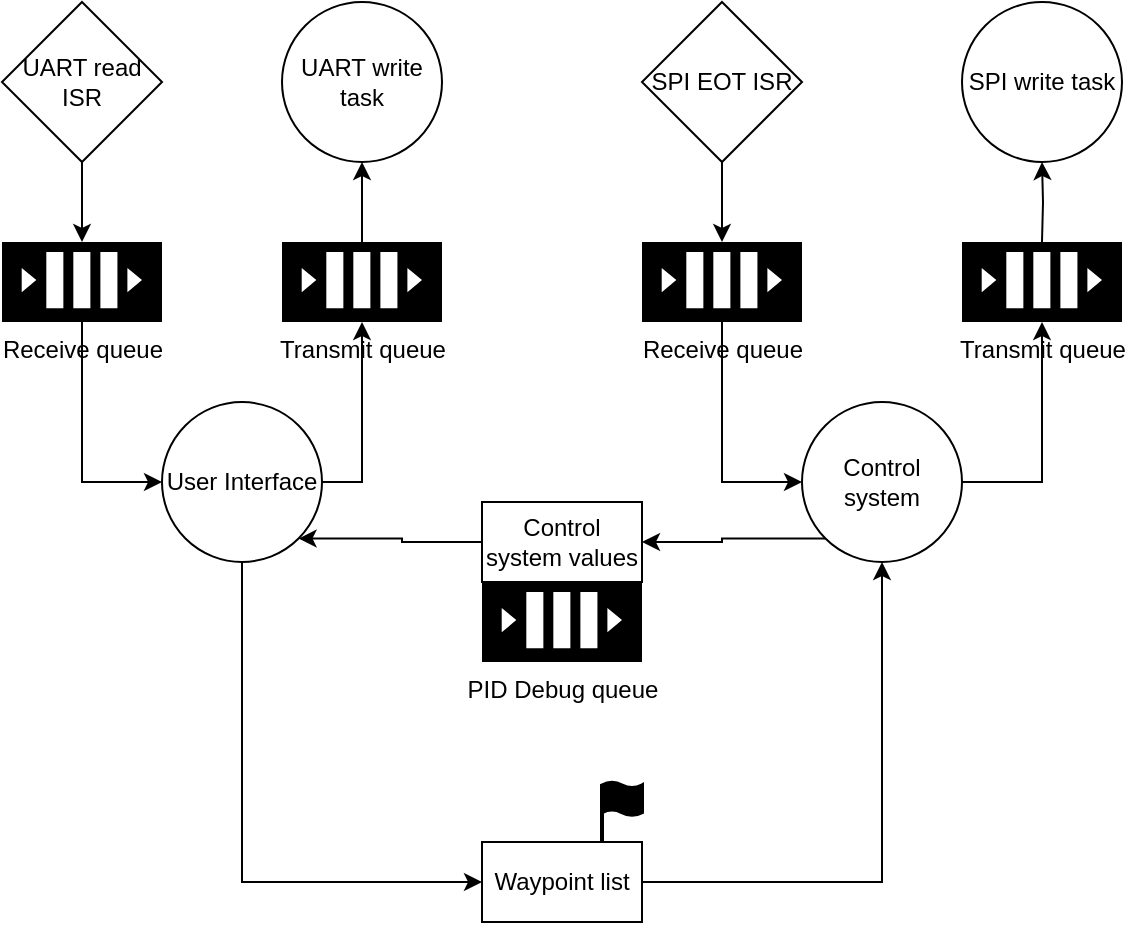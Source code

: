 <mxfile version="14.4.3" type="device"><diagram id="cHEMKnrg96ON_sAFA7hZ" name="Page-1"><mxGraphModel dx="1422" dy="843" grid="1" gridSize="10" guides="1" tooltips="1" connect="1" arrows="1" fold="1" page="1" pageScale="1" pageWidth="827" pageHeight="1169" math="0" shadow="0"><root><mxCell id="0"/><mxCell id="1" parent="0"/><mxCell id="BFLCeElh9xtPwflNC6KJ-11" value="UART write task" style="ellipse;whiteSpace=wrap;html=1;aspect=fixed;" parent="1" vertex="1"><mxGeometry x="260" y="40" width="80" height="80" as="geometry"/></mxCell><mxCell id="BFLCeElh9xtPwflNC6KJ-15" style="edgeStyle=orthogonalEdgeStyle;rounded=0;orthogonalLoop=1;jettySize=auto;html=1;entryX=0.5;entryY=1;entryDx=0;entryDy=0;" parent="1" source="BFLCeElh9xtPwflNC6KJ-12" target="BFLCeElh9xtPwflNC6KJ-11" edge="1"><mxGeometry relative="1" as="geometry"><mxPoint x="160" y="90" as="targetPoint"/></mxGeometry></mxCell><mxCell id="BFLCeElh9xtPwflNC6KJ-12" value="Transmit queue" style="outlineConnect=0;dashed=0;verticalLabelPosition=bottom;verticalAlign=top;align=center;html=1;shape=mxgraph.aws3.queue;gradientColor=none;fillColor=#000000;" parent="1" vertex="1"><mxGeometry x="260" y="160" width="80" height="40" as="geometry"/></mxCell><mxCell id="BFLCeElh9xtPwflNC6KJ-67" style="edgeStyle=orthogonalEdgeStyle;rounded=0;orthogonalLoop=1;jettySize=auto;html=1;entryX=0;entryY=0.5;entryDx=0;entryDy=0;startArrow=none;startFill=0;" parent="1" source="BFLCeElh9xtPwflNC6KJ-13" target="BFLCeElh9xtPwflNC6KJ-25" edge="1"><mxGeometry relative="1" as="geometry"/></mxCell><mxCell id="BFLCeElh9xtPwflNC6KJ-13" value="Receive queue" style="outlineConnect=0;dashed=0;verticalLabelPosition=bottom;verticalAlign=top;align=center;html=1;shape=mxgraph.aws3.queue;gradientColor=none;fillColor=#000000;" parent="1" vertex="1"><mxGeometry x="120" y="160" width="80" height="40" as="geometry"/></mxCell><mxCell id="BFLCeElh9xtPwflNC6KJ-66" style="edgeStyle=orthogonalEdgeStyle;rounded=0;orthogonalLoop=1;jettySize=auto;html=1;entryX=0.5;entryY=1;entryDx=0;entryDy=0;entryPerimeter=0;startArrow=none;startFill=0;" parent="1" source="BFLCeElh9xtPwflNC6KJ-25" target="BFLCeElh9xtPwflNC6KJ-12" edge="1"><mxGeometry relative="1" as="geometry"><Array as="points"><mxPoint x="300" y="280"/></Array></mxGeometry></mxCell><mxCell id="OzPu6DHRLQzkbLtdP3_L-1" style="edgeStyle=orthogonalEdgeStyle;rounded=0;orthogonalLoop=1;jettySize=auto;html=1;entryX=0;entryY=0.5;entryDx=0;entryDy=0;" edge="1" parent="1" source="BFLCeElh9xtPwflNC6KJ-25" target="BFLCeElh9xtPwflNC6KJ-47"><mxGeometry relative="1" as="geometry"><Array as="points"><mxPoint x="240" y="480"/></Array></mxGeometry></mxCell><mxCell id="BFLCeElh9xtPwflNC6KJ-25" value="User Interface" style="ellipse;whiteSpace=wrap;html=1;aspect=fixed;strokeColor=#000000;fillColor=#FFFFFF;" parent="1" vertex="1"><mxGeometry x="200" y="240" width="80" height="80" as="geometry"/></mxCell><mxCell id="BFLCeElh9xtPwflNC6KJ-44" style="edgeStyle=orthogonalEdgeStyle;rounded=0;orthogonalLoop=1;jettySize=auto;html=1;entryX=0.5;entryY=1;entryDx=0;entryDy=0;startArrow=none;startFill=0;" parent="1" source="BFLCeElh9xtPwflNC6KJ-28" edge="1"><mxGeometry relative="1" as="geometry"><Array as="points"><mxPoint x="640" y="280"/></Array><mxPoint x="640" y="200" as="targetPoint"/></mxGeometry></mxCell><mxCell id="BFLCeElh9xtPwflNC6KJ-60" style="edgeStyle=orthogonalEdgeStyle;rounded=0;orthogonalLoop=1;jettySize=auto;html=1;exitX=0;exitY=1;exitDx=0;exitDy=0;entryX=1;entryY=0.5;entryDx=0;entryDy=0;startArrow=none;startFill=0;" parent="1" source="BFLCeElh9xtPwflNC6KJ-28" target="BFLCeElh9xtPwflNC6KJ-56" edge="1"><mxGeometry relative="1" as="geometry"/></mxCell><mxCell id="BFLCeElh9xtPwflNC6KJ-28" value="Control system" style="ellipse;whiteSpace=wrap;html=1;aspect=fixed;strokeColor=#000000;fillColor=#FFFFFF;" parent="1" vertex="1"><mxGeometry x="520" y="240" width="80" height="80" as="geometry"/></mxCell><mxCell id="BFLCeElh9xtPwflNC6KJ-41" style="edgeStyle=orthogonalEdgeStyle;rounded=0;orthogonalLoop=1;jettySize=auto;html=1;startArrow=none;startFill=0;" parent="1" source="BFLCeElh9xtPwflNC6KJ-37" edge="1"><mxGeometry relative="1" as="geometry"><mxPoint x="480" y="160" as="targetPoint"/></mxGeometry></mxCell><mxCell id="BFLCeElh9xtPwflNC6KJ-37" value="SPI EOT ISR" style="rhombus;whiteSpace=wrap;html=1;strokeColor=#000000;fillColor=#FFFFFF;" parent="1" vertex="1"><mxGeometry x="440" y="40" width="80" height="80" as="geometry"/></mxCell><mxCell id="BFLCeElh9xtPwflNC6KJ-38" value="SPI write task" style="ellipse;whiteSpace=wrap;html=1;aspect=fixed;strokeColor=#000000;fillColor=#FFFFFF;" parent="1" vertex="1"><mxGeometry x="600" y="40" width="80" height="80" as="geometry"/></mxCell><mxCell id="BFLCeElh9xtPwflNC6KJ-42" style="edgeStyle=orthogonalEdgeStyle;rounded=0;orthogonalLoop=1;jettySize=auto;html=1;entryX=0;entryY=0.5;entryDx=0;entryDy=0;startArrow=none;startFill=0;" parent="1" target="BFLCeElh9xtPwflNC6KJ-28" edge="1"><mxGeometry relative="1" as="geometry"><mxPoint x="480" y="200" as="sourcePoint"/><Array as="points"><mxPoint x="480" y="280"/></Array></mxGeometry></mxCell><mxCell id="BFLCeElh9xtPwflNC6KJ-45" style="edgeStyle=orthogonalEdgeStyle;rounded=0;orthogonalLoop=1;jettySize=auto;html=1;entryX=0.5;entryY=1;entryDx=0;entryDy=0;startArrow=none;startFill=0;" parent="1" target="BFLCeElh9xtPwflNC6KJ-38" edge="1"><mxGeometry relative="1" as="geometry"><mxPoint x="640" y="160" as="sourcePoint"/></mxGeometry></mxCell><mxCell id="BFLCeElh9xtPwflNC6KJ-51" style="edgeStyle=orthogonalEdgeStyle;rounded=0;orthogonalLoop=1;jettySize=auto;html=1;entryX=0.5;entryY=1;entryDx=0;entryDy=0;startArrow=none;startFill=0;" parent="1" source="BFLCeElh9xtPwflNC6KJ-47" target="BFLCeElh9xtPwflNC6KJ-28" edge="1"><mxGeometry relative="1" as="geometry"/></mxCell><mxCell id="BFLCeElh9xtPwflNC6KJ-47" value="Waypoint list" style="rounded=0;whiteSpace=wrap;html=1;strokeColor=#000000;fillColor=#FFFFFF;" parent="1" vertex="1"><mxGeometry x="360" y="460" width="80" height="40" as="geometry"/></mxCell><mxCell id="BFLCeElh9xtPwflNC6KJ-61" style="edgeStyle=orthogonalEdgeStyle;rounded=0;orthogonalLoop=1;jettySize=auto;html=1;entryX=1;entryY=1;entryDx=0;entryDy=0;startArrow=none;startFill=0;" parent="1" source="BFLCeElh9xtPwflNC6KJ-56" target="BFLCeElh9xtPwflNC6KJ-25" edge="1"><mxGeometry relative="1" as="geometry"/></mxCell><mxCell id="BFLCeElh9xtPwflNC6KJ-56" value="Control system values" style="rounded=0;whiteSpace=wrap;html=1;strokeColor=#000000;fillColor=#FFFFFF;" parent="1" vertex="1"><mxGeometry x="360" y="290" width="80" height="40" as="geometry"/></mxCell><mxCell id="BFLCeElh9xtPwflNC6KJ-62" value="PID Debug queue" style="outlineConnect=0;dashed=0;verticalLabelPosition=bottom;verticalAlign=top;align=center;html=1;shape=mxgraph.aws3.queue;gradientColor=none;fillColor=#000000;" parent="1" vertex="1"><mxGeometry x="360" y="330" width="80" height="40" as="geometry"/></mxCell><mxCell id="BFLCeElh9xtPwflNC6KJ-63" value="" style="html=1;verticalLabelPosition=bottom;align=center;labelBackgroundColor=#ffffff;verticalAlign=top;strokeWidth=2;shadow=0;dashed=0;shape=mxgraph.ios7.icons.flag;fillColor=#000000;" parent="1" vertex="1"><mxGeometry x="420" y="430" width="20" height="30" as="geometry"/></mxCell><mxCell id="BFLCeElh9xtPwflNC6KJ-68" style="edgeStyle=orthogonalEdgeStyle;rounded=0;orthogonalLoop=1;jettySize=auto;html=1;entryX=0.5;entryY=0;entryDx=0;entryDy=0;entryPerimeter=0;startArrow=none;startFill=0;" parent="1" source="BFLCeElh9xtPwflNC6KJ-65" target="BFLCeElh9xtPwflNC6KJ-13" edge="1"><mxGeometry relative="1" as="geometry"/></mxCell><mxCell id="BFLCeElh9xtPwflNC6KJ-65" value="UART read ISR" style="rhombus;whiteSpace=wrap;html=1;strokeColor=#000000;fillColor=#FFFFFF;" parent="1" vertex="1"><mxGeometry x="120" y="40" width="80" height="80" as="geometry"/></mxCell><mxCell id="OzPu6DHRLQzkbLtdP3_L-2" value="Transmit queue" style="outlineConnect=0;dashed=0;verticalLabelPosition=bottom;verticalAlign=top;align=center;html=1;shape=mxgraph.aws3.queue;gradientColor=none;fillColor=#000000;" vertex="1" parent="1"><mxGeometry x="600" y="160" width="80" height="40" as="geometry"/></mxCell><mxCell id="OzPu6DHRLQzkbLtdP3_L-3" value="Receive queue" style="outlineConnect=0;dashed=0;verticalLabelPosition=bottom;verticalAlign=top;align=center;html=1;shape=mxgraph.aws3.queue;gradientColor=none;fillColor=#000000;" vertex="1" parent="1"><mxGeometry x="440" y="160" width="80" height="40" as="geometry"/></mxCell></root></mxGraphModel></diagram></mxfile>